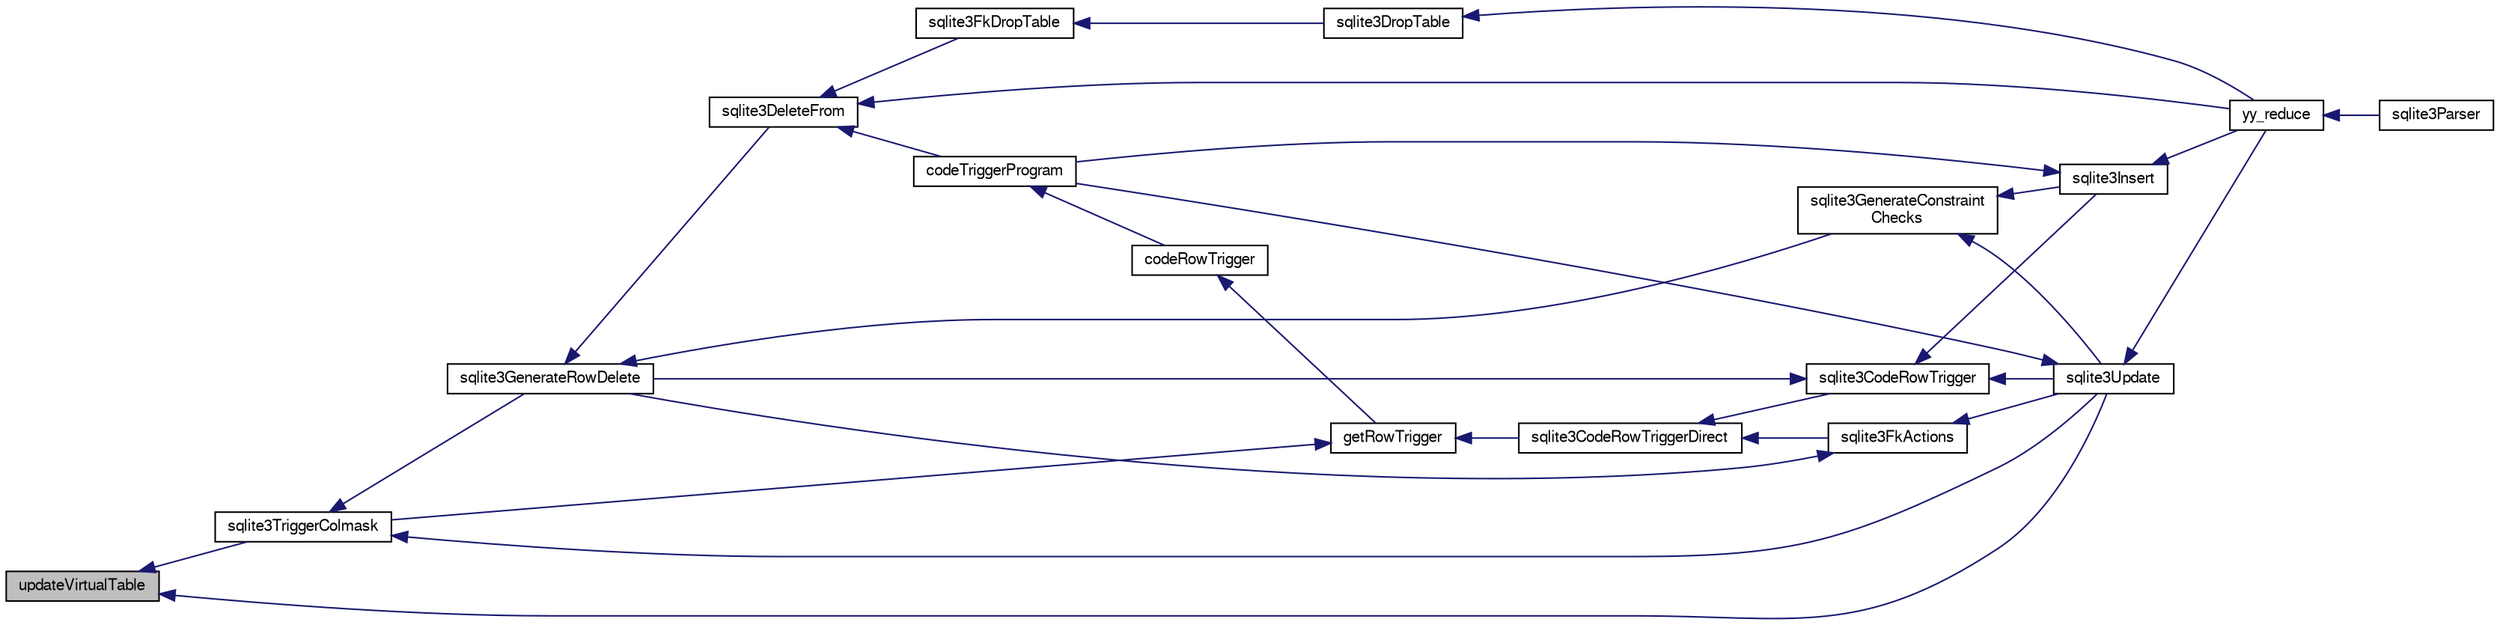 digraph "updateVirtualTable"
{
  edge [fontname="FreeSans",fontsize="10",labelfontname="FreeSans",labelfontsize="10"];
  node [fontname="FreeSans",fontsize="10",shape=record];
  rankdir="LR";
  Node854252 [label="updateVirtualTable",height=0.2,width=0.4,color="black", fillcolor="grey75", style="filled", fontcolor="black"];
  Node854252 -> Node854253 [dir="back",color="midnightblue",fontsize="10",style="solid",fontname="FreeSans"];
  Node854253 [label="sqlite3TriggerColmask",height=0.2,width=0.4,color="black", fillcolor="white", style="filled",URL="$sqlite3_8c.html#acace8e99e37ae5e84ea03c65e820c540"];
  Node854253 -> Node854254 [dir="back",color="midnightblue",fontsize="10",style="solid",fontname="FreeSans"];
  Node854254 [label="sqlite3GenerateRowDelete",height=0.2,width=0.4,color="black", fillcolor="white", style="filled",URL="$sqlite3_8c.html#a2c76cbf3027fc18fdbb8cb4cd96b77d9"];
  Node854254 -> Node854255 [dir="back",color="midnightblue",fontsize="10",style="solid",fontname="FreeSans"];
  Node854255 [label="sqlite3DeleteFrom",height=0.2,width=0.4,color="black", fillcolor="white", style="filled",URL="$sqlite3_8c.html#ab9b4b45349188b49eabb23f94608a091"];
  Node854255 -> Node854256 [dir="back",color="midnightblue",fontsize="10",style="solid",fontname="FreeSans"];
  Node854256 [label="sqlite3FkDropTable",height=0.2,width=0.4,color="black", fillcolor="white", style="filled",URL="$sqlite3_8c.html#a1218c6fc74e89152ceaa4760e82f5ef9"];
  Node854256 -> Node854257 [dir="back",color="midnightblue",fontsize="10",style="solid",fontname="FreeSans"];
  Node854257 [label="sqlite3DropTable",height=0.2,width=0.4,color="black", fillcolor="white", style="filled",URL="$sqlite3_8c.html#a5534f77364b5568783c0e50db3c9defb"];
  Node854257 -> Node854258 [dir="back",color="midnightblue",fontsize="10",style="solid",fontname="FreeSans"];
  Node854258 [label="yy_reduce",height=0.2,width=0.4,color="black", fillcolor="white", style="filled",URL="$sqlite3_8c.html#a7c419a9b25711c666a9a2449ef377f14"];
  Node854258 -> Node854259 [dir="back",color="midnightblue",fontsize="10",style="solid",fontname="FreeSans"];
  Node854259 [label="sqlite3Parser",height=0.2,width=0.4,color="black", fillcolor="white", style="filled",URL="$sqlite3_8c.html#a0327d71a5fabe0b6a343d78a2602e72a"];
  Node854255 -> Node854260 [dir="back",color="midnightblue",fontsize="10",style="solid",fontname="FreeSans"];
  Node854260 [label="codeTriggerProgram",height=0.2,width=0.4,color="black", fillcolor="white", style="filled",URL="$sqlite3_8c.html#a120801f59d9281d201d2ff4b2606836e"];
  Node854260 -> Node854261 [dir="back",color="midnightblue",fontsize="10",style="solid",fontname="FreeSans"];
  Node854261 [label="codeRowTrigger",height=0.2,width=0.4,color="black", fillcolor="white", style="filled",URL="$sqlite3_8c.html#a463cea5aaaf388b560b206570a0022fc"];
  Node854261 -> Node854262 [dir="back",color="midnightblue",fontsize="10",style="solid",fontname="FreeSans"];
  Node854262 [label="getRowTrigger",height=0.2,width=0.4,color="black", fillcolor="white", style="filled",URL="$sqlite3_8c.html#a69626ef20b540d1a2b19cf56f3f45689"];
  Node854262 -> Node854263 [dir="back",color="midnightblue",fontsize="10",style="solid",fontname="FreeSans"];
  Node854263 [label="sqlite3CodeRowTriggerDirect",height=0.2,width=0.4,color="black", fillcolor="white", style="filled",URL="$sqlite3_8c.html#ad92829f9001bcf89a0299dad5a48acd4"];
  Node854263 -> Node854264 [dir="back",color="midnightblue",fontsize="10",style="solid",fontname="FreeSans"];
  Node854264 [label="sqlite3FkActions",height=0.2,width=0.4,color="black", fillcolor="white", style="filled",URL="$sqlite3_8c.html#a39159bd1623724946c22355ba7f3ef90"];
  Node854264 -> Node854254 [dir="back",color="midnightblue",fontsize="10",style="solid",fontname="FreeSans"];
  Node854264 -> Node854265 [dir="back",color="midnightblue",fontsize="10",style="solid",fontname="FreeSans"];
  Node854265 [label="sqlite3Update",height=0.2,width=0.4,color="black", fillcolor="white", style="filled",URL="$sqlite3_8c.html#ac5aa67c46e8cc8174566fabe6809fafa"];
  Node854265 -> Node854260 [dir="back",color="midnightblue",fontsize="10",style="solid",fontname="FreeSans"];
  Node854265 -> Node854258 [dir="back",color="midnightblue",fontsize="10",style="solid",fontname="FreeSans"];
  Node854263 -> Node854266 [dir="back",color="midnightblue",fontsize="10",style="solid",fontname="FreeSans"];
  Node854266 [label="sqlite3CodeRowTrigger",height=0.2,width=0.4,color="black", fillcolor="white", style="filled",URL="$sqlite3_8c.html#a37f21393c74de4d01b16761ee9abacd9"];
  Node854266 -> Node854254 [dir="back",color="midnightblue",fontsize="10",style="solid",fontname="FreeSans"];
  Node854266 -> Node854267 [dir="back",color="midnightblue",fontsize="10",style="solid",fontname="FreeSans"];
  Node854267 [label="sqlite3Insert",height=0.2,width=0.4,color="black", fillcolor="white", style="filled",URL="$sqlite3_8c.html#a5b17c9c2000bae6bdff8e6be48d7dc2b"];
  Node854267 -> Node854260 [dir="back",color="midnightblue",fontsize="10",style="solid",fontname="FreeSans"];
  Node854267 -> Node854258 [dir="back",color="midnightblue",fontsize="10",style="solid",fontname="FreeSans"];
  Node854266 -> Node854265 [dir="back",color="midnightblue",fontsize="10",style="solid",fontname="FreeSans"];
  Node854262 -> Node854253 [dir="back",color="midnightblue",fontsize="10",style="solid",fontname="FreeSans"];
  Node854255 -> Node854258 [dir="back",color="midnightblue",fontsize="10",style="solid",fontname="FreeSans"];
  Node854254 -> Node854268 [dir="back",color="midnightblue",fontsize="10",style="solid",fontname="FreeSans"];
  Node854268 [label="sqlite3GenerateConstraint\lChecks",height=0.2,width=0.4,color="black", fillcolor="white", style="filled",URL="$sqlite3_8c.html#aef639c1e6a0c0a67ca6e7690ad931bd2"];
  Node854268 -> Node854267 [dir="back",color="midnightblue",fontsize="10",style="solid",fontname="FreeSans"];
  Node854268 -> Node854265 [dir="back",color="midnightblue",fontsize="10",style="solid",fontname="FreeSans"];
  Node854253 -> Node854265 [dir="back",color="midnightblue",fontsize="10",style="solid",fontname="FreeSans"];
  Node854252 -> Node854265 [dir="back",color="midnightblue",fontsize="10",style="solid",fontname="FreeSans"];
}
